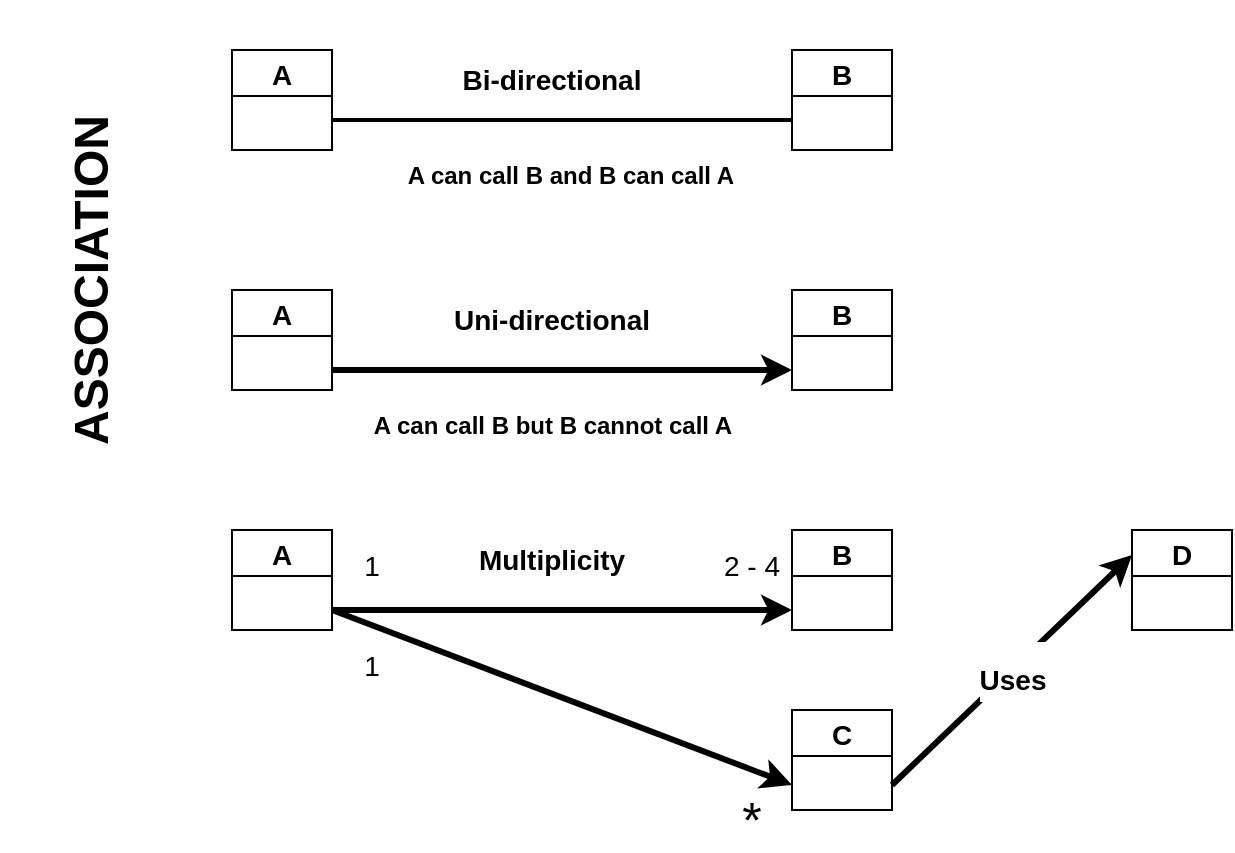 <mxfile>
    <diagram id="H2SV2Q8QELmRuANKJSNj" name="Page-1">
        <mxGraphModel dx="907" dy="489" grid="0" gridSize="10" guides="1" tooltips="1" connect="1" arrows="1" fold="1" page="1" pageScale="1" pageWidth="850" pageHeight="1100" math="0" shadow="0">
            <root>
                <mxCell id="0"/>
                <mxCell id="1" parent="0"/>
                <mxCell id="2" value="A" style="swimlane;fontStyle=1;startSize=23;fontSize=14;" parent="1" vertex="1">
                    <mxGeometry x="120" y="40" width="50" height="50" as="geometry"/>
                </mxCell>
                <mxCell id="3" value="B" style="swimlane;fontStyle=1;fontSize=14;" parent="1" vertex="1">
                    <mxGeometry x="400" y="40" width="50" height="50" as="geometry"/>
                </mxCell>
                <mxCell id="4" value="" style="line;strokeWidth=2;html=1;fontSize=14;" parent="1" vertex="1">
                    <mxGeometry x="170" y="70" width="230" height="10" as="geometry"/>
                </mxCell>
                <mxCell id="5" value="A" style="swimlane;fontStyle=1;startSize=23;fontSize=14;" parent="1" vertex="1">
                    <mxGeometry x="120" y="160" width="50" height="50" as="geometry"/>
                </mxCell>
                <mxCell id="6" value="B" style="swimlane;fontStyle=1;fontSize=14;" parent="1" vertex="1">
                    <mxGeometry x="400" y="160" width="50" height="50" as="geometry"/>
                </mxCell>
                <mxCell id="8" value="" style="endArrow=classic;html=1;fontSize=14;strokeWidth=3;" parent="1" edge="1">
                    <mxGeometry width="50" height="50" relative="1" as="geometry">
                        <mxPoint x="170" y="200" as="sourcePoint"/>
                        <mxPoint x="400" y="200" as="targetPoint"/>
                    </mxGeometry>
                </mxCell>
                <mxCell id="9" value="&lt;b&gt;Bi-directional&lt;/b&gt;" style="text;html=1;strokeColor=none;fillColor=none;align=center;verticalAlign=middle;whiteSpace=wrap;rounded=0;fontSize=14;" parent="1" vertex="1">
                    <mxGeometry x="210" y="40" width="140" height="30" as="geometry"/>
                </mxCell>
                <mxCell id="10" value="&lt;b&gt;Uni-directional&lt;/b&gt;" style="text;html=1;strokeColor=none;fillColor=none;align=center;verticalAlign=middle;whiteSpace=wrap;rounded=0;fontSize=14;" parent="1" vertex="1">
                    <mxGeometry x="210" y="160" width="140" height="30" as="geometry"/>
                </mxCell>
                <mxCell id="11" value="&lt;b&gt;&lt;font style=&quot;font-size: 24px;&quot;&gt;ASSOCIATION&lt;/font&gt;&lt;/b&gt;" style="text;html=1;strokeColor=none;fillColor=none;align=center;verticalAlign=middle;whiteSpace=wrap;rounded=0;fontSize=14;rotation=-90;" parent="1" vertex="1">
                    <mxGeometry x="-90" y="110" width="280" height="90" as="geometry"/>
                </mxCell>
                <mxCell id="12" value="A" style="swimlane;fontStyle=1;startSize=23;fontSize=14;" parent="1" vertex="1">
                    <mxGeometry x="120" y="280" width="50" height="50" as="geometry"/>
                </mxCell>
                <mxCell id="13" value="B" style="swimlane;fontStyle=1;fontSize=14;" parent="1" vertex="1">
                    <mxGeometry x="400" y="280" width="50" height="50" as="geometry"/>
                </mxCell>
                <mxCell id="14" value="" style="endArrow=classic;html=1;fontSize=14;strokeWidth=3;" parent="1" edge="1">
                    <mxGeometry width="50" height="50" relative="1" as="geometry">
                        <mxPoint x="170" y="320" as="sourcePoint"/>
                        <mxPoint x="400" y="320" as="targetPoint"/>
                    </mxGeometry>
                </mxCell>
                <mxCell id="15" value="&lt;b&gt;Multiplicity&lt;/b&gt;" style="text;html=1;strokeColor=none;fillColor=none;align=center;verticalAlign=middle;whiteSpace=wrap;rounded=0;fontSize=14;" parent="1" vertex="1">
                    <mxGeometry x="210" y="280" width="140" height="30" as="geometry"/>
                </mxCell>
                <mxCell id="16" value="&lt;font style=&quot;font-size: 14px;&quot;&gt;1&lt;/font&gt;" style="text;html=1;strokeColor=none;fillColor=none;align=center;verticalAlign=middle;whiteSpace=wrap;rounded=0;fontSize=24;" parent="1" vertex="1">
                    <mxGeometry x="160" y="280" width="60" height="30" as="geometry"/>
                </mxCell>
                <mxCell id="17" value="&lt;font style=&quot;font-size: 14px;&quot;&gt;2 - 4&lt;/font&gt;" style="text;html=1;strokeColor=none;fillColor=none;align=center;verticalAlign=middle;whiteSpace=wrap;rounded=0;fontSize=24;" parent="1" vertex="1">
                    <mxGeometry x="350" y="280" width="60" height="30" as="geometry"/>
                </mxCell>
                <mxCell id="18" value="C" style="swimlane;fontStyle=1;fontSize=14;" parent="1" vertex="1">
                    <mxGeometry x="400" y="370" width="50" height="50" as="geometry"/>
                </mxCell>
                <mxCell id="19" value="" style="endArrow=classic;html=1;strokeWidth=3;fontSize=14;entryX=0;entryY=0.75;entryDx=0;entryDy=0;" parent="1" target="18" edge="1">
                    <mxGeometry width="50" height="50" relative="1" as="geometry">
                        <mxPoint x="170" y="320" as="sourcePoint"/>
                        <mxPoint x="360" y="220" as="targetPoint"/>
                    </mxGeometry>
                </mxCell>
                <mxCell id="20" value="&lt;font style=&quot;font-size: 14px;&quot;&gt;1&lt;/font&gt;" style="text;html=1;strokeColor=none;fillColor=none;align=center;verticalAlign=middle;whiteSpace=wrap;rounded=0;fontSize=24;" parent="1" vertex="1">
                    <mxGeometry x="160" y="330" width="60" height="30" as="geometry"/>
                </mxCell>
                <mxCell id="21" value="&lt;font style=&quot;font-size: 25px;&quot;&gt;*&lt;/font&gt;" style="text;html=1;strokeColor=none;fillColor=none;align=center;verticalAlign=middle;whiteSpace=wrap;rounded=0;fontSize=24;" parent="1" vertex="1">
                    <mxGeometry x="350" y="410" width="60" height="30" as="geometry"/>
                </mxCell>
                <mxCell id="22" value="D" style="swimlane;fontStyle=1;fontSize=14;" parent="1" vertex="1">
                    <mxGeometry x="570" y="280" width="50" height="50" as="geometry"/>
                </mxCell>
                <mxCell id="25" value="" style="endArrow=classic;html=1;strokeWidth=3;fontSize=25;exitX=1;exitY=0.75;exitDx=0;exitDy=0;entryX=0;entryY=0.25;entryDx=0;entryDy=0;" parent="1" source="18" target="22" edge="1">
                    <mxGeometry relative="1" as="geometry">
                        <mxPoint x="290" y="250" as="sourcePoint"/>
                        <mxPoint x="390" y="250" as="targetPoint"/>
                    </mxGeometry>
                </mxCell>
                <mxCell id="26" value="&lt;font style=&quot;font-size: 14px;&quot;&gt;&lt;b&gt;Uses&lt;/b&gt;&lt;/font&gt;" style="edgeLabel;resizable=0;html=1;align=center;verticalAlign=middle;fontSize=25;" parent="25" connectable="0" vertex="1">
                    <mxGeometry relative="1" as="geometry"/>
                </mxCell>
                <mxCell id="27" value="&lt;b&gt;A can call B and B can call A&lt;/b&gt;" style="text;html=1;strokeColor=none;fillColor=none;align=center;verticalAlign=middle;whiteSpace=wrap;rounded=0;" vertex="1" parent="1">
                    <mxGeometry x="196" y="88" width="187" height="30" as="geometry"/>
                </mxCell>
                <mxCell id="28" value="&lt;b&gt;A can call B but B cannot call A&lt;/b&gt;" style="text;html=1;strokeColor=none;fillColor=none;align=center;verticalAlign=middle;whiteSpace=wrap;rounded=0;" vertex="1" parent="1">
                    <mxGeometry x="186.5" y="213" width="187" height="30" as="geometry"/>
                </mxCell>
            </root>
        </mxGraphModel>
    </diagram>
</mxfile>